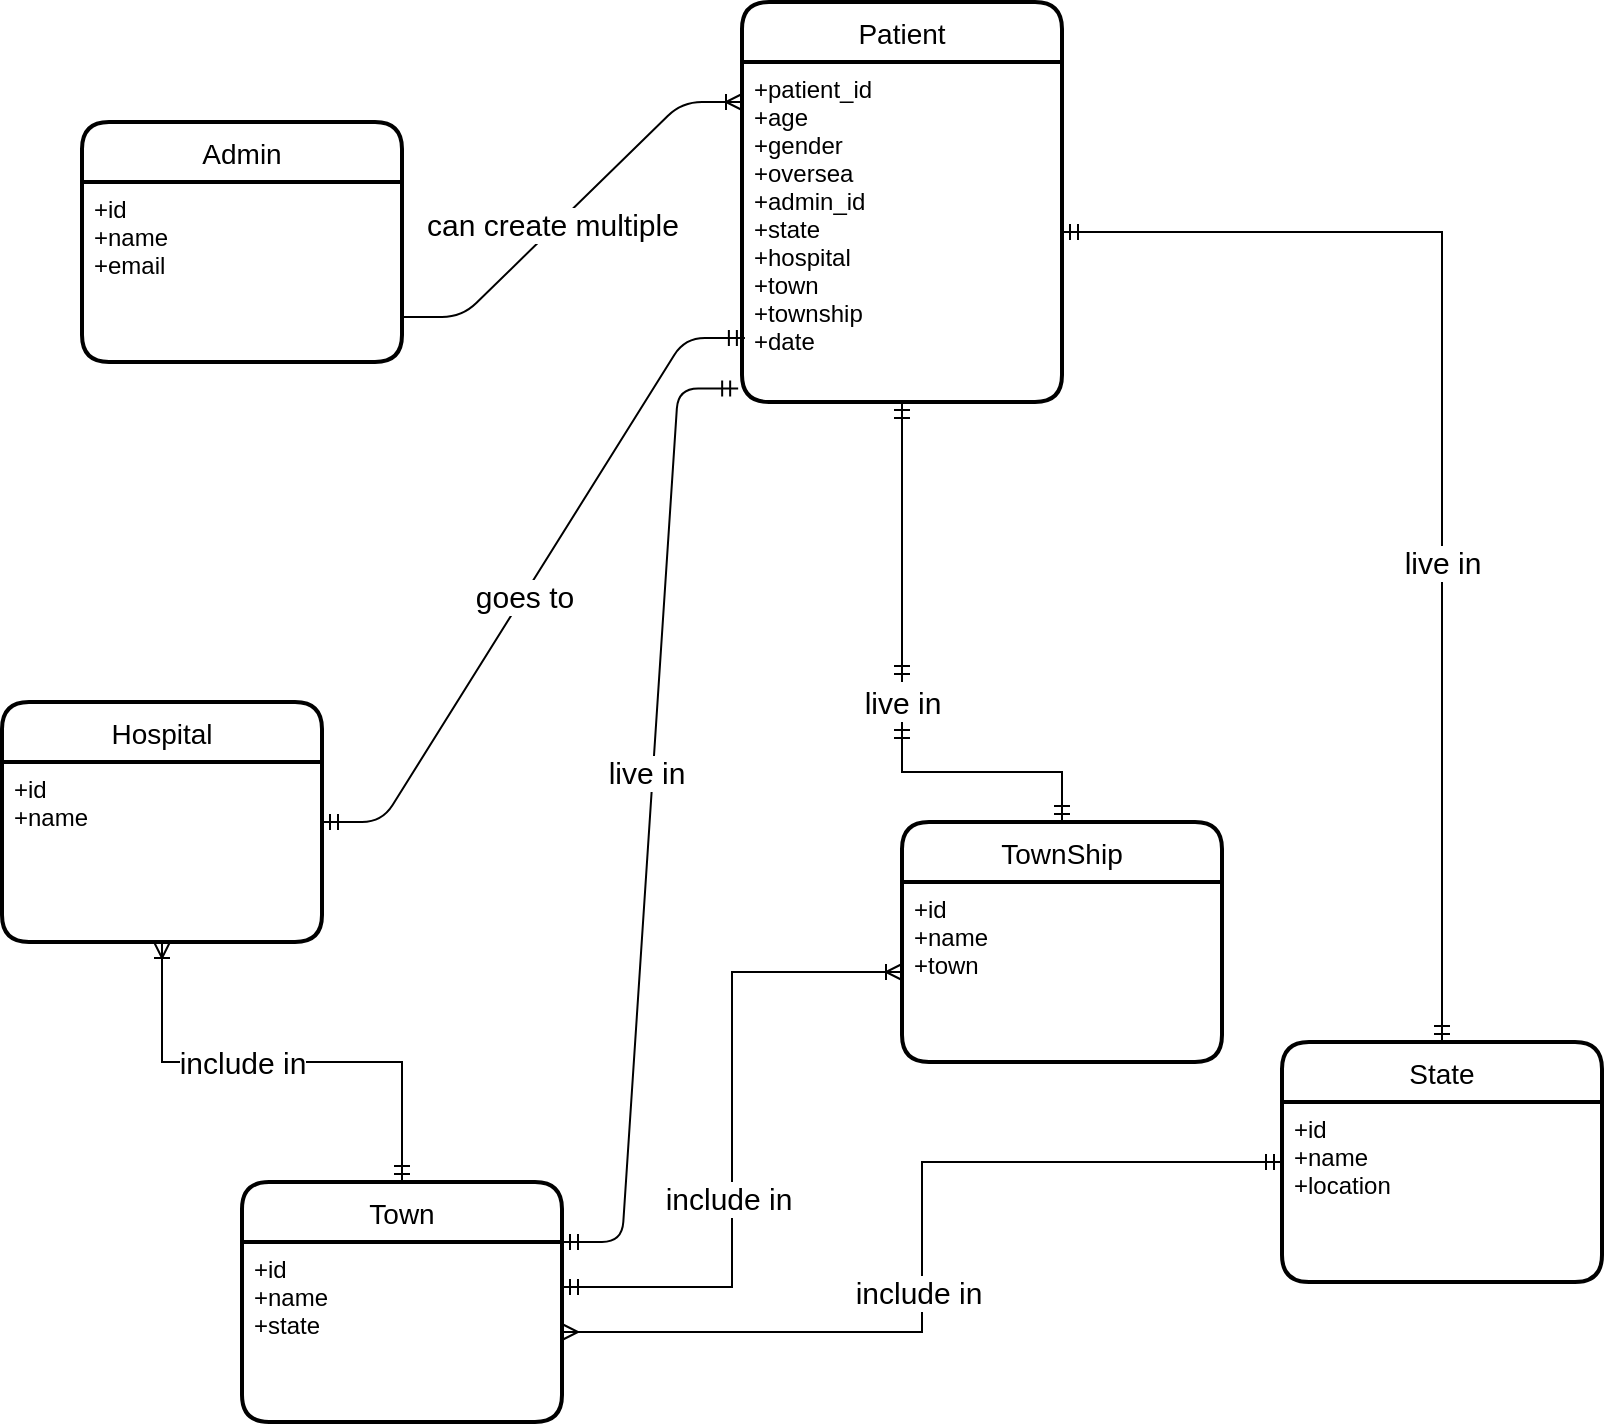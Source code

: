<mxfile version="13.6.5" type="github">
  <diagram id="R2lEEEUBdFMjLlhIrx00" name="Page-1">
    <mxGraphModel dx="1106" dy="717" grid="1" gridSize="10" guides="1" tooltips="1" connect="1" arrows="1" fold="1" page="1" pageScale="1" pageWidth="850" pageHeight="1100" math="0" shadow="0" extFonts="Permanent Marker^https://fonts.googleapis.com/css?family=Permanent+Marker">
      <root>
        <mxCell id="0" />
        <mxCell id="1" parent="0" />
        <mxCell id="eiNZS6b0sh-f-awJWzOh-5" value="" style="edgeStyle=entityRelationEdgeStyle;fontSize=12;html=1;endArrow=ERoneToMany;exitX=1;exitY=0.75;exitDx=0;exitDy=0;entryX=0;entryY=0.25;entryDx=0;entryDy=0;" edge="1" parent="1" source="eiNZS6b0sh-f-awJWzOh-2" target="eiNZS6b0sh-f-awJWzOh-6">
          <mxGeometry width="100" height="100" relative="1" as="geometry">
            <mxPoint x="220" y="190" as="sourcePoint" />
            <mxPoint x="320" y="90" as="targetPoint" />
          </mxGeometry>
        </mxCell>
        <mxCell id="eiNZS6b0sh-f-awJWzOh-20" value="can create multiple" style="edgeLabel;html=1;align=center;verticalAlign=middle;resizable=0;points=[];fontSize=15;" vertex="1" connectable="0" parent="eiNZS6b0sh-f-awJWzOh-5">
          <mxGeometry x="-0.111" y="2" relative="1" as="geometry">
            <mxPoint as="offset" />
          </mxGeometry>
        </mxCell>
        <mxCell id="eiNZS6b0sh-f-awJWzOh-1" value="Admin" style="swimlane;childLayout=stackLayout;horizontal=1;startSize=30;horizontalStack=0;rounded=1;fontSize=14;fontStyle=0;strokeWidth=2;resizeParent=0;resizeLast=1;shadow=0;dashed=0;align=center;" vertex="1" parent="1">
          <mxGeometry x="80" y="110" width="160" height="120" as="geometry" />
        </mxCell>
        <mxCell id="eiNZS6b0sh-f-awJWzOh-2" value="+id&#xa;+name&#xa;+email" style="align=left;strokeColor=none;fillColor=none;spacingLeft=4;fontSize=12;verticalAlign=top;resizable=0;rotatable=0;part=1;" vertex="1" parent="eiNZS6b0sh-f-awJWzOh-1">
          <mxGeometry y="30" width="160" height="90" as="geometry" />
        </mxCell>
        <mxCell id="eiNZS6b0sh-f-awJWzOh-6" value="Patient" style="swimlane;childLayout=stackLayout;horizontal=1;startSize=30;horizontalStack=0;rounded=1;fontSize=14;fontStyle=0;strokeWidth=2;resizeParent=0;resizeLast=1;shadow=0;dashed=0;align=center;" vertex="1" parent="1">
          <mxGeometry x="410" y="50" width="160" height="200" as="geometry" />
        </mxCell>
        <mxCell id="eiNZS6b0sh-f-awJWzOh-7" value="+patient_id&#xa;+age&#xa;+gender&#xa;+oversea&#xa;+admin_id&#xa;+state&#xa;+hospital&#xa;+town&#xa;+township&#xa;+date&#xa;" style="align=left;strokeColor=none;fillColor=none;spacingLeft=4;fontSize=12;verticalAlign=top;resizable=0;rotatable=0;part=1;" vertex="1" parent="eiNZS6b0sh-f-awJWzOh-6">
          <mxGeometry y="30" width="160" height="170" as="geometry" />
        </mxCell>
        <mxCell id="eiNZS6b0sh-f-awJWzOh-46" style="edgeStyle=orthogonalEdgeStyle;rounded=0;orthogonalLoop=1;jettySize=auto;html=1;startArrow=ERoneToMany;startFill=0;endArrow=ERmandOne;endFill=0;fontSize=15;" edge="1" parent="1" source="eiNZS6b0sh-f-awJWzOh-10" target="eiNZS6b0sh-f-awJWzOh-14">
          <mxGeometry relative="1" as="geometry" />
        </mxCell>
        <mxCell id="eiNZS6b0sh-f-awJWzOh-47" value="include in" style="edgeLabel;html=1;align=center;verticalAlign=middle;resizable=0;points=[];fontSize=15;" vertex="1" connectable="0" parent="eiNZS6b0sh-f-awJWzOh-46">
          <mxGeometry x="-0.167" relative="1" as="geometry">
            <mxPoint as="offset" />
          </mxGeometry>
        </mxCell>
        <mxCell id="eiNZS6b0sh-f-awJWzOh-10" value="Hospital" style="swimlane;childLayout=stackLayout;horizontal=1;startSize=30;horizontalStack=0;rounded=1;fontSize=14;fontStyle=0;strokeWidth=2;resizeParent=0;resizeLast=1;shadow=0;dashed=0;align=center;" vertex="1" parent="1">
          <mxGeometry x="40" y="400" width="160" height="120" as="geometry" />
        </mxCell>
        <mxCell id="eiNZS6b0sh-f-awJWzOh-11" value="+id&#xa;+name&#xa;" style="align=left;strokeColor=none;fillColor=none;spacingLeft=4;fontSize=12;verticalAlign=top;resizable=0;rotatable=0;part=1;" vertex="1" parent="eiNZS6b0sh-f-awJWzOh-10">
          <mxGeometry y="30" width="160" height="90" as="geometry" />
        </mxCell>
        <mxCell id="eiNZS6b0sh-f-awJWzOh-22" value="" style="edgeStyle=entityRelationEdgeStyle;fontSize=12;html=1;endArrow=ERmandOne;startArrow=ERmandOne;exitX=1;exitY=0.333;exitDx=0;exitDy=0;exitPerimeter=0;entryX=0.009;entryY=0.812;entryDx=0;entryDy=0;entryPerimeter=0;" edge="1" parent="1" source="eiNZS6b0sh-f-awJWzOh-11" target="eiNZS6b0sh-f-awJWzOh-7">
          <mxGeometry width="100" height="100" relative="1" as="geometry">
            <mxPoint x="250" y="460" as="sourcePoint" />
            <mxPoint x="350" y="360" as="targetPoint" />
          </mxGeometry>
        </mxCell>
        <mxCell id="eiNZS6b0sh-f-awJWzOh-23" value="goes to" style="edgeLabel;html=1;align=center;verticalAlign=middle;resizable=0;points=[];fontSize=15;" vertex="1" connectable="0" parent="eiNZS6b0sh-f-awJWzOh-22">
          <mxGeometry x="-0.051" relative="1" as="geometry">
            <mxPoint as="offset" />
          </mxGeometry>
        </mxCell>
        <mxCell id="eiNZS6b0sh-f-awJWzOh-24" value="" style="edgeStyle=entityRelationEdgeStyle;fontSize=12;html=1;endArrow=ERmandOne;startArrow=ERmandOne;exitX=1;exitY=0.25;exitDx=0;exitDy=0;entryX=-0.012;entryY=0.96;entryDx=0;entryDy=0;entryPerimeter=0;" edge="1" parent="1" source="eiNZS6b0sh-f-awJWzOh-14" target="eiNZS6b0sh-f-awJWzOh-7">
          <mxGeometry width="100" height="100" relative="1" as="geometry">
            <mxPoint x="310" y="540" as="sourcePoint" />
            <mxPoint x="410" y="440" as="targetPoint" />
          </mxGeometry>
        </mxCell>
        <mxCell id="eiNZS6b0sh-f-awJWzOh-25" value="live in" style="edgeLabel;html=1;align=center;verticalAlign=middle;resizable=0;points=[];fontSize=15;" vertex="1" connectable="0" parent="eiNZS6b0sh-f-awJWzOh-24">
          <mxGeometry x="0.087" y="4" relative="1" as="geometry">
            <mxPoint as="offset" />
          </mxGeometry>
        </mxCell>
        <mxCell id="eiNZS6b0sh-f-awJWzOh-33" style="edgeStyle=orthogonalEdgeStyle;rounded=0;orthogonalLoop=1;jettySize=auto;html=1;fontSize=15;endArrow=ERmandOne;endFill=0;startArrow=ERmandOne;startFill=0;" edge="1" parent="1" source="eiNZS6b0sh-f-awJWzOh-34" target="eiNZS6b0sh-f-awJWzOh-12">
          <mxGeometry relative="1" as="geometry" />
        </mxCell>
        <mxCell id="eiNZS6b0sh-f-awJWzOh-34" value="live in" style="text;html=1;align=center;verticalAlign=middle;resizable=0;points=[];autosize=1;fontSize=15;" vertex="1" parent="1">
          <mxGeometry x="465" y="390" width="50" height="20" as="geometry" />
        </mxCell>
        <mxCell id="eiNZS6b0sh-f-awJWzOh-35" style="edgeStyle=orthogonalEdgeStyle;rounded=0;orthogonalLoop=1;jettySize=auto;html=1;fontSize=15;endArrow=ERmandOne;endFill=0;startArrow=ERmandOne;startFill=0;" edge="1" parent="1" source="eiNZS6b0sh-f-awJWzOh-7" target="eiNZS6b0sh-f-awJWzOh-34">
          <mxGeometry relative="1" as="geometry">
            <mxPoint x="490" y="250" as="sourcePoint" />
            <mxPoint x="530" y="580" as="targetPoint" />
          </mxGeometry>
        </mxCell>
        <mxCell id="eiNZS6b0sh-f-awJWzOh-36" style="edgeStyle=orthogonalEdgeStyle;rounded=0;orthogonalLoop=1;jettySize=auto;html=1;entryX=0.5;entryY=0;entryDx=0;entryDy=0;startArrow=ERmandOne;startFill=0;endArrow=ERmandOne;endFill=0;fontSize=15;" edge="1" parent="1" source="eiNZS6b0sh-f-awJWzOh-7" target="eiNZS6b0sh-f-awJWzOh-16">
          <mxGeometry relative="1" as="geometry" />
        </mxCell>
        <mxCell id="eiNZS6b0sh-f-awJWzOh-37" value="live in&lt;br&gt;" style="edgeLabel;html=1;align=center;verticalAlign=middle;resizable=0;points=[];fontSize=15;" vertex="1" connectable="0" parent="eiNZS6b0sh-f-awJWzOh-36">
          <mxGeometry x="0.194" relative="1" as="geometry">
            <mxPoint as="offset" />
          </mxGeometry>
        </mxCell>
        <mxCell id="eiNZS6b0sh-f-awJWzOh-41" style="edgeStyle=orthogonalEdgeStyle;rounded=0;orthogonalLoop=1;jettySize=auto;html=1;entryX=1;entryY=0.5;entryDx=0;entryDy=0;startArrow=ERmandOne;startFill=0;endArrow=ERmany;endFill=0;fontSize=15;" edge="1" parent="1" source="eiNZS6b0sh-f-awJWzOh-16" target="eiNZS6b0sh-f-awJWzOh-15">
          <mxGeometry relative="1" as="geometry" />
        </mxCell>
        <mxCell id="eiNZS6b0sh-f-awJWzOh-43" value="include in" style="edgeLabel;html=1;align=center;verticalAlign=middle;resizable=0;points=[];fontSize=15;" vertex="1" connectable="0" parent="eiNZS6b0sh-f-awJWzOh-41">
          <mxGeometry x="0.099" y="-2" relative="1" as="geometry">
            <mxPoint as="offset" />
          </mxGeometry>
        </mxCell>
        <mxCell id="eiNZS6b0sh-f-awJWzOh-16" value="State" style="swimlane;childLayout=stackLayout;horizontal=1;startSize=30;horizontalStack=0;rounded=1;fontSize=14;fontStyle=0;strokeWidth=2;resizeParent=0;resizeLast=1;shadow=0;dashed=0;align=center;" vertex="1" parent="1">
          <mxGeometry x="680" y="570" width="160" height="120" as="geometry" />
        </mxCell>
        <mxCell id="eiNZS6b0sh-f-awJWzOh-17" value="+id&#xa;+name&#xa;+location" style="align=left;strokeColor=none;fillColor=none;spacingLeft=4;fontSize=12;verticalAlign=top;resizable=0;rotatable=0;part=1;" vertex="1" parent="eiNZS6b0sh-f-awJWzOh-16">
          <mxGeometry y="30" width="160" height="90" as="geometry" />
        </mxCell>
        <mxCell id="eiNZS6b0sh-f-awJWzOh-42" style="edgeStyle=orthogonalEdgeStyle;rounded=0;orthogonalLoop=1;jettySize=auto;html=1;entryX=1;entryY=0.25;entryDx=0;entryDy=0;startArrow=ERoneToMany;startFill=0;endArrow=ERmandOne;endFill=0;fontSize=15;" edge="1" parent="1" source="eiNZS6b0sh-f-awJWzOh-13" target="eiNZS6b0sh-f-awJWzOh-15">
          <mxGeometry relative="1" as="geometry" />
        </mxCell>
        <mxCell id="eiNZS6b0sh-f-awJWzOh-44" value="include in" style="edgeLabel;html=1;align=center;verticalAlign=middle;resizable=0;points=[];fontSize=15;" vertex="1" connectable="0" parent="eiNZS6b0sh-f-awJWzOh-42">
          <mxGeometry x="0.209" y="-2" relative="1" as="geometry">
            <mxPoint as="offset" />
          </mxGeometry>
        </mxCell>
        <mxCell id="eiNZS6b0sh-f-awJWzOh-12" value="TownShip" style="swimlane;childLayout=stackLayout;horizontal=1;startSize=30;horizontalStack=0;rounded=1;fontSize=14;fontStyle=0;strokeWidth=2;resizeParent=0;resizeLast=1;shadow=0;dashed=0;align=center;" vertex="1" parent="1">
          <mxGeometry x="490" y="460" width="160" height="120" as="geometry" />
        </mxCell>
        <mxCell id="eiNZS6b0sh-f-awJWzOh-13" value="+id&#xa;+name&#xa;+town" style="align=left;strokeColor=none;fillColor=none;spacingLeft=4;fontSize=12;verticalAlign=top;resizable=0;rotatable=0;part=1;" vertex="1" parent="eiNZS6b0sh-f-awJWzOh-12">
          <mxGeometry y="30" width="160" height="90" as="geometry" />
        </mxCell>
        <mxCell id="eiNZS6b0sh-f-awJWzOh-14" value="Town" style="swimlane;childLayout=stackLayout;horizontal=1;startSize=30;horizontalStack=0;rounded=1;fontSize=14;fontStyle=0;strokeWidth=2;resizeParent=0;resizeLast=1;shadow=0;dashed=0;align=center;" vertex="1" parent="1">
          <mxGeometry x="160" y="640" width="160" height="120" as="geometry" />
        </mxCell>
        <mxCell id="eiNZS6b0sh-f-awJWzOh-15" value="+id&#xa;+name&#xa;+state" style="align=left;strokeColor=none;fillColor=none;spacingLeft=4;fontSize=12;verticalAlign=top;resizable=0;rotatable=0;part=1;" vertex="1" parent="eiNZS6b0sh-f-awJWzOh-14">
          <mxGeometry y="30" width="160" height="90" as="geometry" />
        </mxCell>
      </root>
    </mxGraphModel>
  </diagram>
</mxfile>
